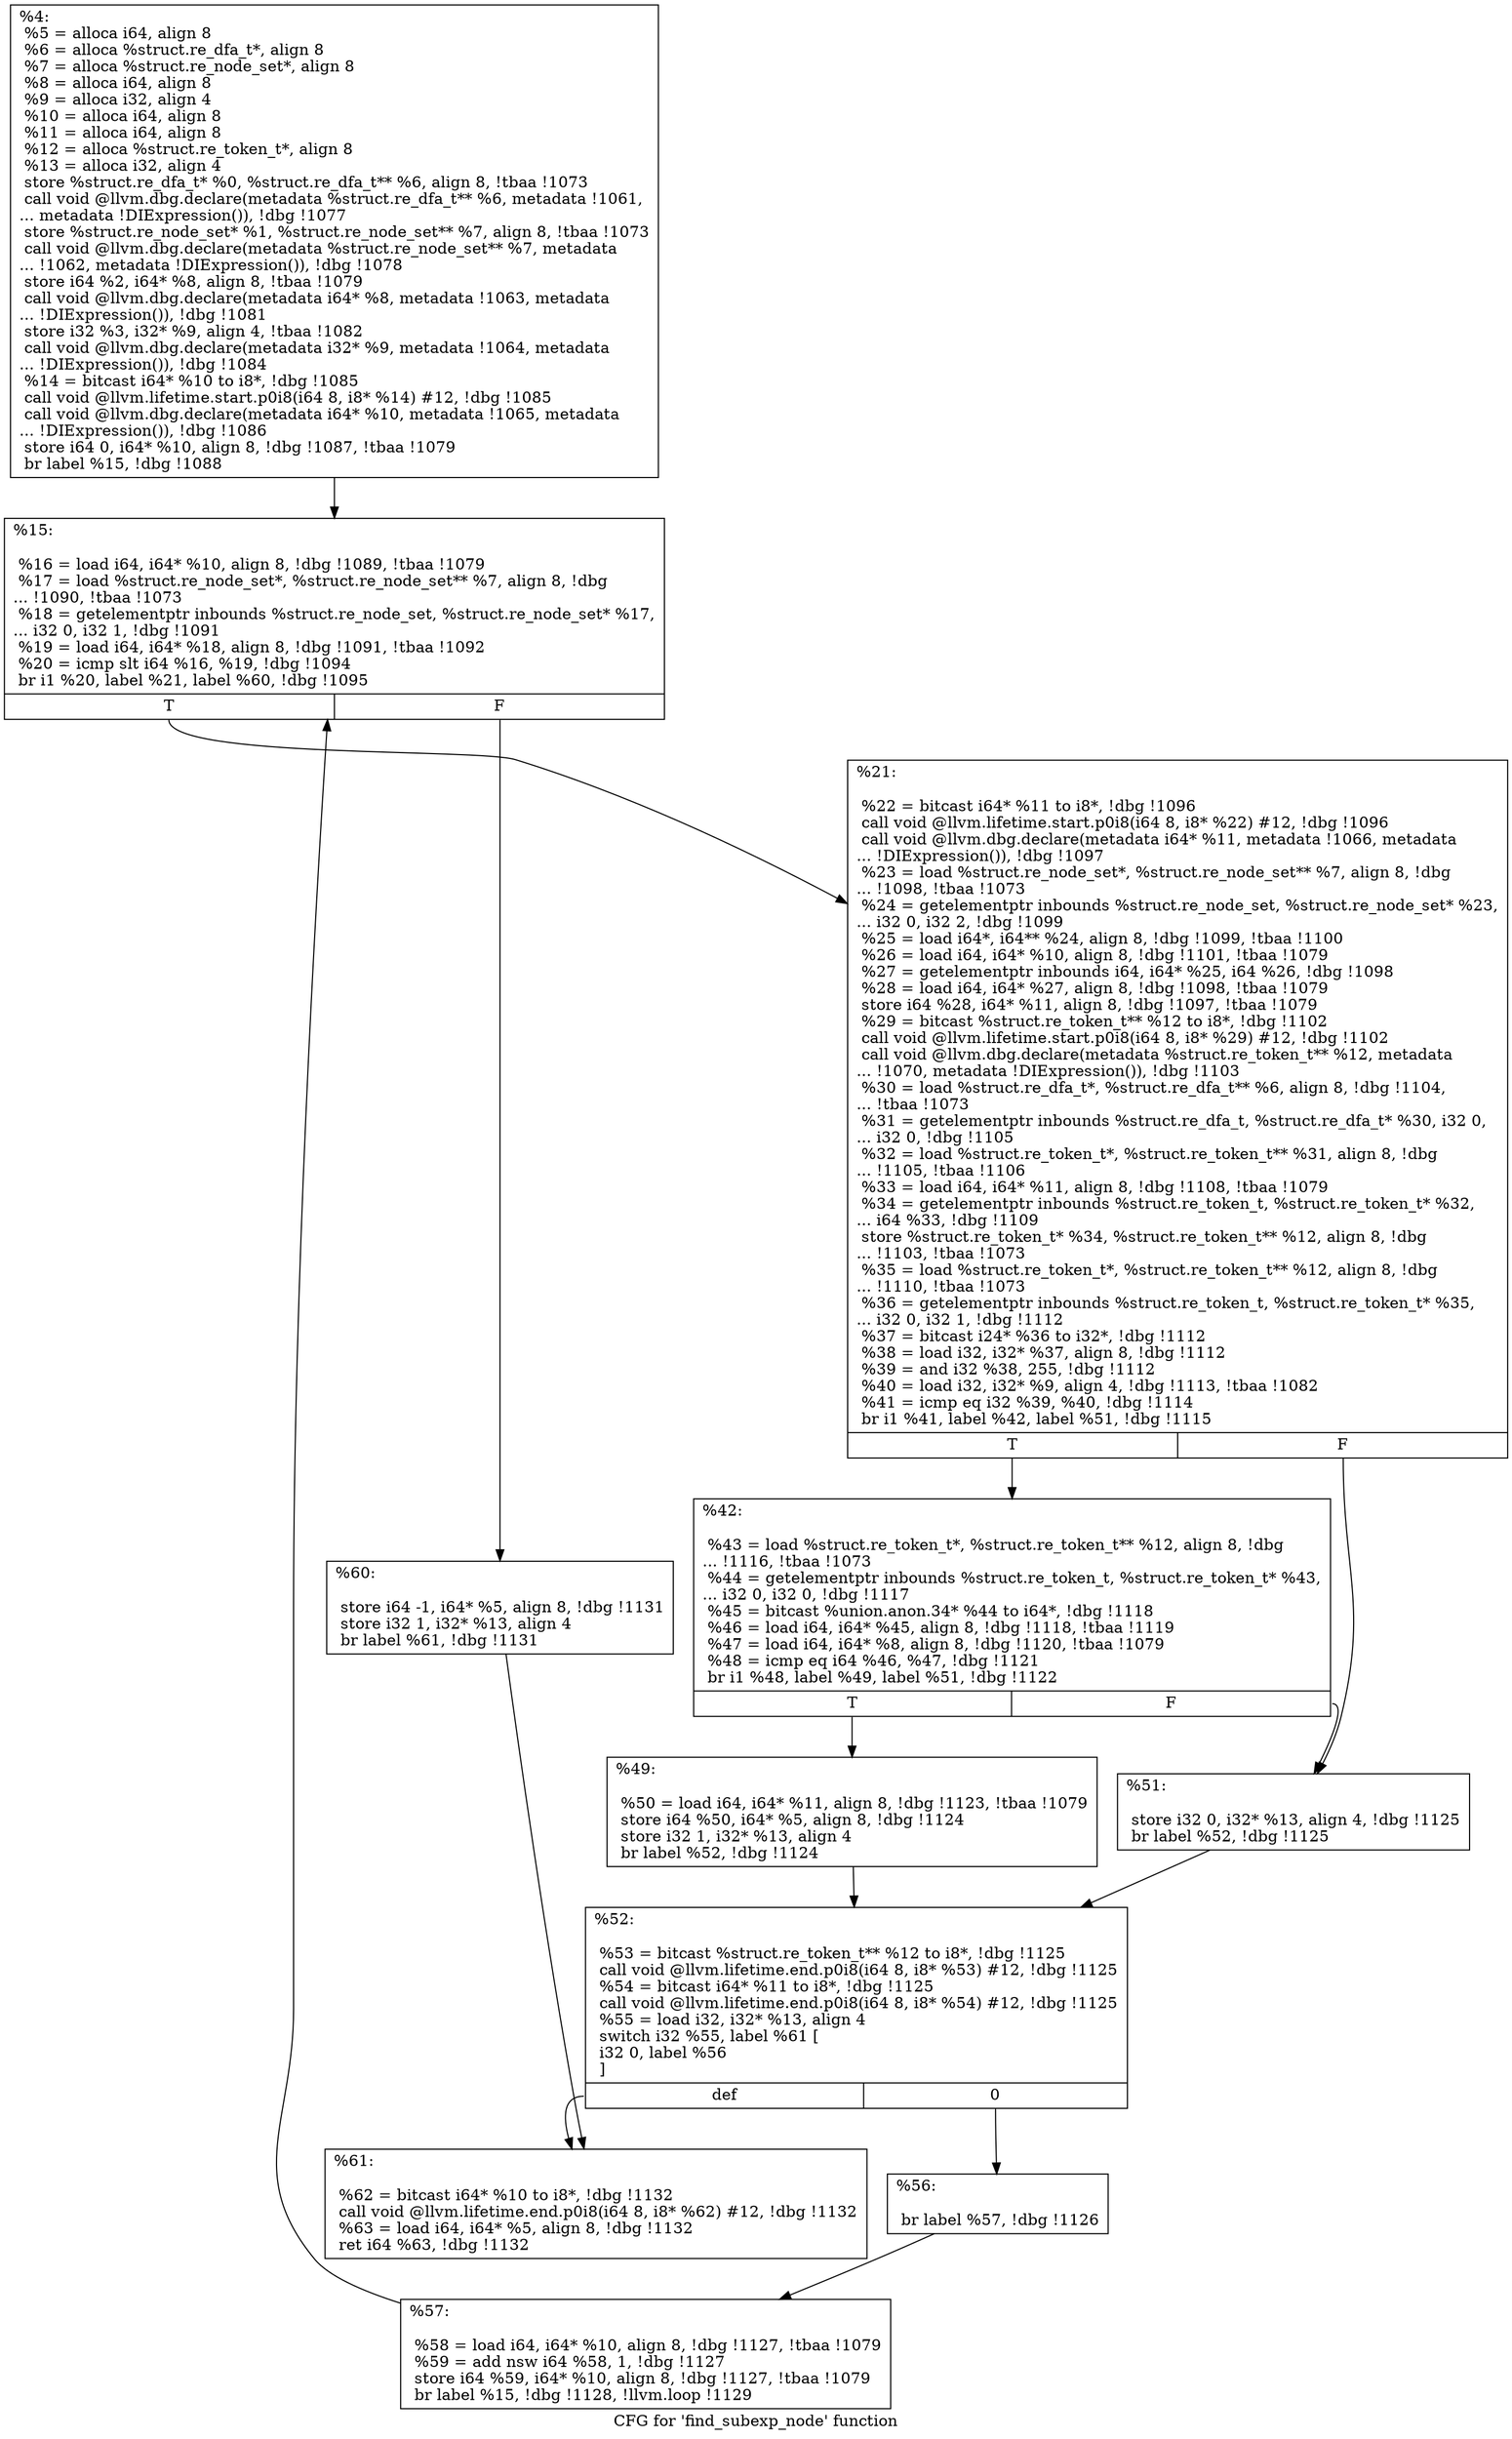 digraph "CFG for 'find_subexp_node' function" {
	label="CFG for 'find_subexp_node' function";

	Node0xfc3ad0 [shape=record,label="{%4:\l  %5 = alloca i64, align 8\l  %6 = alloca %struct.re_dfa_t*, align 8\l  %7 = alloca %struct.re_node_set*, align 8\l  %8 = alloca i64, align 8\l  %9 = alloca i32, align 4\l  %10 = alloca i64, align 8\l  %11 = alloca i64, align 8\l  %12 = alloca %struct.re_token_t*, align 8\l  %13 = alloca i32, align 4\l  store %struct.re_dfa_t* %0, %struct.re_dfa_t** %6, align 8, !tbaa !1073\l  call void @llvm.dbg.declare(metadata %struct.re_dfa_t** %6, metadata !1061,\l... metadata !DIExpression()), !dbg !1077\l  store %struct.re_node_set* %1, %struct.re_node_set** %7, align 8, !tbaa !1073\l  call void @llvm.dbg.declare(metadata %struct.re_node_set** %7, metadata\l... !1062, metadata !DIExpression()), !dbg !1078\l  store i64 %2, i64* %8, align 8, !tbaa !1079\l  call void @llvm.dbg.declare(metadata i64* %8, metadata !1063, metadata\l... !DIExpression()), !dbg !1081\l  store i32 %3, i32* %9, align 4, !tbaa !1082\l  call void @llvm.dbg.declare(metadata i32* %9, metadata !1064, metadata\l... !DIExpression()), !dbg !1084\l  %14 = bitcast i64* %10 to i8*, !dbg !1085\l  call void @llvm.lifetime.start.p0i8(i64 8, i8* %14) #12, !dbg !1085\l  call void @llvm.dbg.declare(metadata i64* %10, metadata !1065, metadata\l... !DIExpression()), !dbg !1086\l  store i64 0, i64* %10, align 8, !dbg !1087, !tbaa !1079\l  br label %15, !dbg !1088\l}"];
	Node0xfc3ad0 -> Node0xfc7be0;
	Node0xfc7be0 [shape=record,label="{%15:\l\l  %16 = load i64, i64* %10, align 8, !dbg !1089, !tbaa !1079\l  %17 = load %struct.re_node_set*, %struct.re_node_set** %7, align 8, !dbg\l... !1090, !tbaa !1073\l  %18 = getelementptr inbounds %struct.re_node_set, %struct.re_node_set* %17,\l... i32 0, i32 1, !dbg !1091\l  %19 = load i64, i64* %18, align 8, !dbg !1091, !tbaa !1092\l  %20 = icmp slt i64 %16, %19, !dbg !1094\l  br i1 %20, label %21, label %60, !dbg !1095\l|{<s0>T|<s1>F}}"];
	Node0xfc7be0:s0 -> Node0xfc7c30;
	Node0xfc7be0:s1 -> Node0xfc7e60;
	Node0xfc7c30 [shape=record,label="{%21:\l\l  %22 = bitcast i64* %11 to i8*, !dbg !1096\l  call void @llvm.lifetime.start.p0i8(i64 8, i8* %22) #12, !dbg !1096\l  call void @llvm.dbg.declare(metadata i64* %11, metadata !1066, metadata\l... !DIExpression()), !dbg !1097\l  %23 = load %struct.re_node_set*, %struct.re_node_set** %7, align 8, !dbg\l... !1098, !tbaa !1073\l  %24 = getelementptr inbounds %struct.re_node_set, %struct.re_node_set* %23,\l... i32 0, i32 2, !dbg !1099\l  %25 = load i64*, i64** %24, align 8, !dbg !1099, !tbaa !1100\l  %26 = load i64, i64* %10, align 8, !dbg !1101, !tbaa !1079\l  %27 = getelementptr inbounds i64, i64* %25, i64 %26, !dbg !1098\l  %28 = load i64, i64* %27, align 8, !dbg !1098, !tbaa !1079\l  store i64 %28, i64* %11, align 8, !dbg !1097, !tbaa !1079\l  %29 = bitcast %struct.re_token_t** %12 to i8*, !dbg !1102\l  call void @llvm.lifetime.start.p0i8(i64 8, i8* %29) #12, !dbg !1102\l  call void @llvm.dbg.declare(metadata %struct.re_token_t** %12, metadata\l... !1070, metadata !DIExpression()), !dbg !1103\l  %30 = load %struct.re_dfa_t*, %struct.re_dfa_t** %6, align 8, !dbg !1104,\l... !tbaa !1073\l  %31 = getelementptr inbounds %struct.re_dfa_t, %struct.re_dfa_t* %30, i32 0,\l... i32 0, !dbg !1105\l  %32 = load %struct.re_token_t*, %struct.re_token_t** %31, align 8, !dbg\l... !1105, !tbaa !1106\l  %33 = load i64, i64* %11, align 8, !dbg !1108, !tbaa !1079\l  %34 = getelementptr inbounds %struct.re_token_t, %struct.re_token_t* %32,\l... i64 %33, !dbg !1109\l  store %struct.re_token_t* %34, %struct.re_token_t** %12, align 8, !dbg\l... !1103, !tbaa !1073\l  %35 = load %struct.re_token_t*, %struct.re_token_t** %12, align 8, !dbg\l... !1110, !tbaa !1073\l  %36 = getelementptr inbounds %struct.re_token_t, %struct.re_token_t* %35,\l... i32 0, i32 1, !dbg !1112\l  %37 = bitcast i24* %36 to i32*, !dbg !1112\l  %38 = load i32, i32* %37, align 8, !dbg !1112\l  %39 = and i32 %38, 255, !dbg !1112\l  %40 = load i32, i32* %9, align 4, !dbg !1113, !tbaa !1082\l  %41 = icmp eq i32 %39, %40, !dbg !1114\l  br i1 %41, label %42, label %51, !dbg !1115\l|{<s0>T|<s1>F}}"];
	Node0xfc7c30:s0 -> Node0xfc7c80;
	Node0xfc7c30:s1 -> Node0xfc7d20;
	Node0xfc7c80 [shape=record,label="{%42:\l\l  %43 = load %struct.re_token_t*, %struct.re_token_t** %12, align 8, !dbg\l... !1116, !tbaa !1073\l  %44 = getelementptr inbounds %struct.re_token_t, %struct.re_token_t* %43,\l... i32 0, i32 0, !dbg !1117\l  %45 = bitcast %union.anon.34* %44 to i64*, !dbg !1118\l  %46 = load i64, i64* %45, align 8, !dbg !1118, !tbaa !1119\l  %47 = load i64, i64* %8, align 8, !dbg !1120, !tbaa !1079\l  %48 = icmp eq i64 %46, %47, !dbg !1121\l  br i1 %48, label %49, label %51, !dbg !1122\l|{<s0>T|<s1>F}}"];
	Node0xfc7c80:s0 -> Node0xfc7cd0;
	Node0xfc7c80:s1 -> Node0xfc7d20;
	Node0xfc7cd0 [shape=record,label="{%49:\l\l  %50 = load i64, i64* %11, align 8, !dbg !1123, !tbaa !1079\l  store i64 %50, i64* %5, align 8, !dbg !1124\l  store i32 1, i32* %13, align 4\l  br label %52, !dbg !1124\l}"];
	Node0xfc7cd0 -> Node0xfc7d70;
	Node0xfc7d20 [shape=record,label="{%51:\l\l  store i32 0, i32* %13, align 4, !dbg !1125\l  br label %52, !dbg !1125\l}"];
	Node0xfc7d20 -> Node0xfc7d70;
	Node0xfc7d70 [shape=record,label="{%52:\l\l  %53 = bitcast %struct.re_token_t** %12 to i8*, !dbg !1125\l  call void @llvm.lifetime.end.p0i8(i64 8, i8* %53) #12, !dbg !1125\l  %54 = bitcast i64* %11 to i8*, !dbg !1125\l  call void @llvm.lifetime.end.p0i8(i64 8, i8* %54) #12, !dbg !1125\l  %55 = load i32, i32* %13, align 4\l  switch i32 %55, label %61 [\l    i32 0, label %56\l  ]\l|{<s0>def|<s1>0}}"];
	Node0xfc7d70:s0 -> Node0xfc7eb0;
	Node0xfc7d70:s1 -> Node0xfc7dc0;
	Node0xfc7dc0 [shape=record,label="{%56:\l\l  br label %57, !dbg !1126\l}"];
	Node0xfc7dc0 -> Node0xfc7e10;
	Node0xfc7e10 [shape=record,label="{%57:\l\l  %58 = load i64, i64* %10, align 8, !dbg !1127, !tbaa !1079\l  %59 = add nsw i64 %58, 1, !dbg !1127\l  store i64 %59, i64* %10, align 8, !dbg !1127, !tbaa !1079\l  br label %15, !dbg !1128, !llvm.loop !1129\l}"];
	Node0xfc7e10 -> Node0xfc7be0;
	Node0xfc7e60 [shape=record,label="{%60:\l\l  store i64 -1, i64* %5, align 8, !dbg !1131\l  store i32 1, i32* %13, align 4\l  br label %61, !dbg !1131\l}"];
	Node0xfc7e60 -> Node0xfc7eb0;
	Node0xfc7eb0 [shape=record,label="{%61:\l\l  %62 = bitcast i64* %10 to i8*, !dbg !1132\l  call void @llvm.lifetime.end.p0i8(i64 8, i8* %62) #12, !dbg !1132\l  %63 = load i64, i64* %5, align 8, !dbg !1132\l  ret i64 %63, !dbg !1132\l}"];
}
